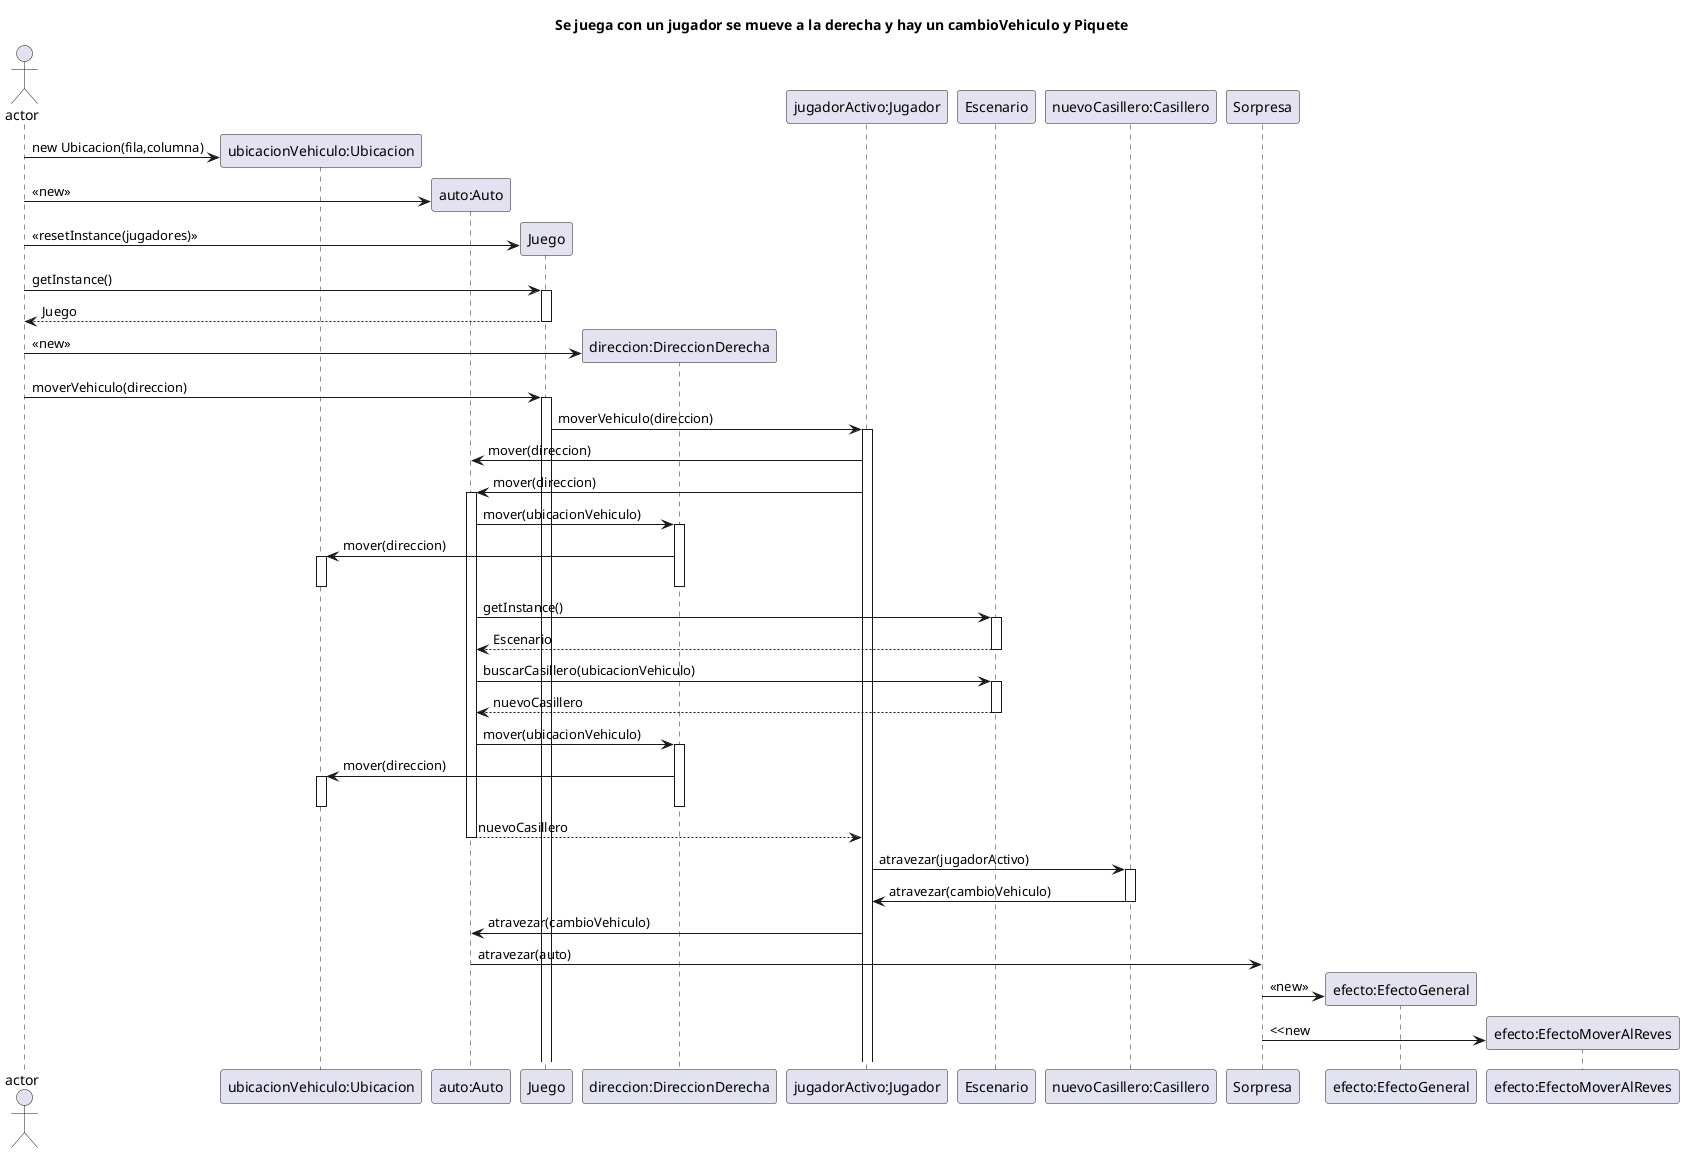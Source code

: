 @startuml
title Se juega con un jugador se mueve a la derecha y hay un cambioVehiculo y Piquete
Actor actor
create "ubicacionVehiculo:Ubicacion"
actor -> "ubicacionVehiculo:Ubicacion": new Ubicacion(fila,columna)
create "auto:Auto"
actor -> "auto:Auto":<<new>>
create Juego
actor -> Juego: <<resetInstance(jugadores)>>
actor -> Juego:getInstance()
activate Juego
return Juego
create "direccion:DireccionDerecha"
actor -> "direccion:DireccionDerecha":<<new>>
actor -> Juego: moverVehiculo(direccion)
activate Juego
Juego -> "jugadorActivo:Jugador":moverVehiculo(direccion)
activate "jugadorActivo:Jugador"
"jugadorActivo:Jugador" -> "auto:Auto":             mover(direccion)
"jugadorActivo:Jugador" -> "auto:Auto":             mover(direccion)
activate "auto:Auto"

"auto:Auto" -> "direccion:DireccionDerecha":mover(ubicacionVehiculo)
activate "direccion:DireccionDerecha"
"direccion:DireccionDerecha" -> "ubicacionVehiculo:Ubicacion":mover(direccion)
activate "ubicacionVehiculo:Ubicacion"
deactivate "ubicacionVehiculo:Ubicacion"
deactivate "direccion:DireccionDerecha"

"auto:Auto" -> Escenario:getInstance()
activate Escenario
Escenario --> "auto:Auto":Escenario
deactivate Escenario
"auto:Auto" -> Escenario: buscarCasillero(ubicacionVehiculo)
activate Escenario
Escenario --> "auto:Auto":nuevoCasillero
deactivate Escenario

"auto:Auto" -> "direccion:DireccionDerecha":mover(ubicacionVehiculo)
activate "direccion:DireccionDerecha"
"direccion:DireccionDerecha" -> "ubicacionVehiculo:Ubicacion":mover(direccion)
activate "ubicacionVehiculo:Ubicacion"
deactivate "ubicacionVehiculo:Ubicacion"
deactivate "direccion:DireccionDerecha"
"auto:Auto" --> "jugadorActivo:Jugador": nuevoCasillero
deactivate "auto:Auto"
"jugadorActivo:Jugador" -> "nuevoCasillero:Casillero":atravezar(jugadorActivo)
activate "nuevoCasillero:Casillero"
"nuevoCasillero:Casillero" -> "jugadorActivo:Jugador": atravezar(cambioVehiculo)
deactivate "nuevoCasillero:Casillero"
"jugadorActivo:Jugador" -> "auto:Auto":atravezar(cambioVehiculo)
"auto:Auto" -> "Sorpresa":atravezar(auto)
create "efecto:EfectoGeneral"
"Sorpresa" -> "efecto:EfectoGeneral":<<new>>
create "efecto:EfectoMoverAlReves"
"Sorpresa" -> "efecto:EfectoMoverAlReves":<<new




@enduml
